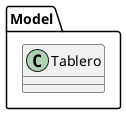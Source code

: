 @startuml

package Model {
         class Tablero {   	
        		
                
        }

}

@enduml
